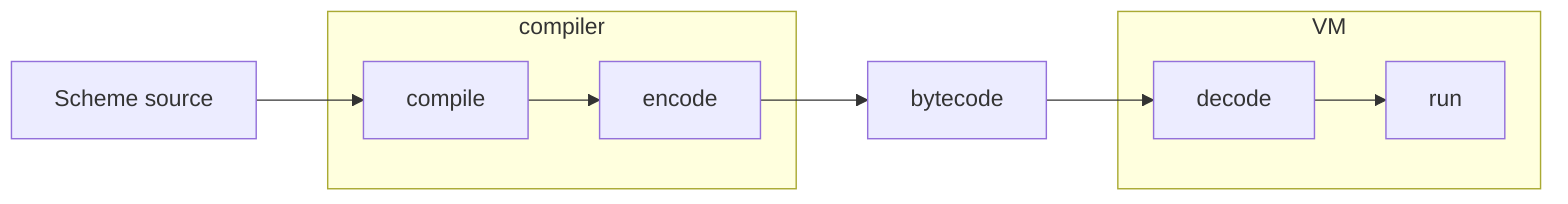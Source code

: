 flowchart LR
  n0[Scheme source] --> compile

  subgraph compiler
    compile --> encode
  end

  encode --> bytecode --> decode

  subgraph vm[VM]
    decode --> run
  end